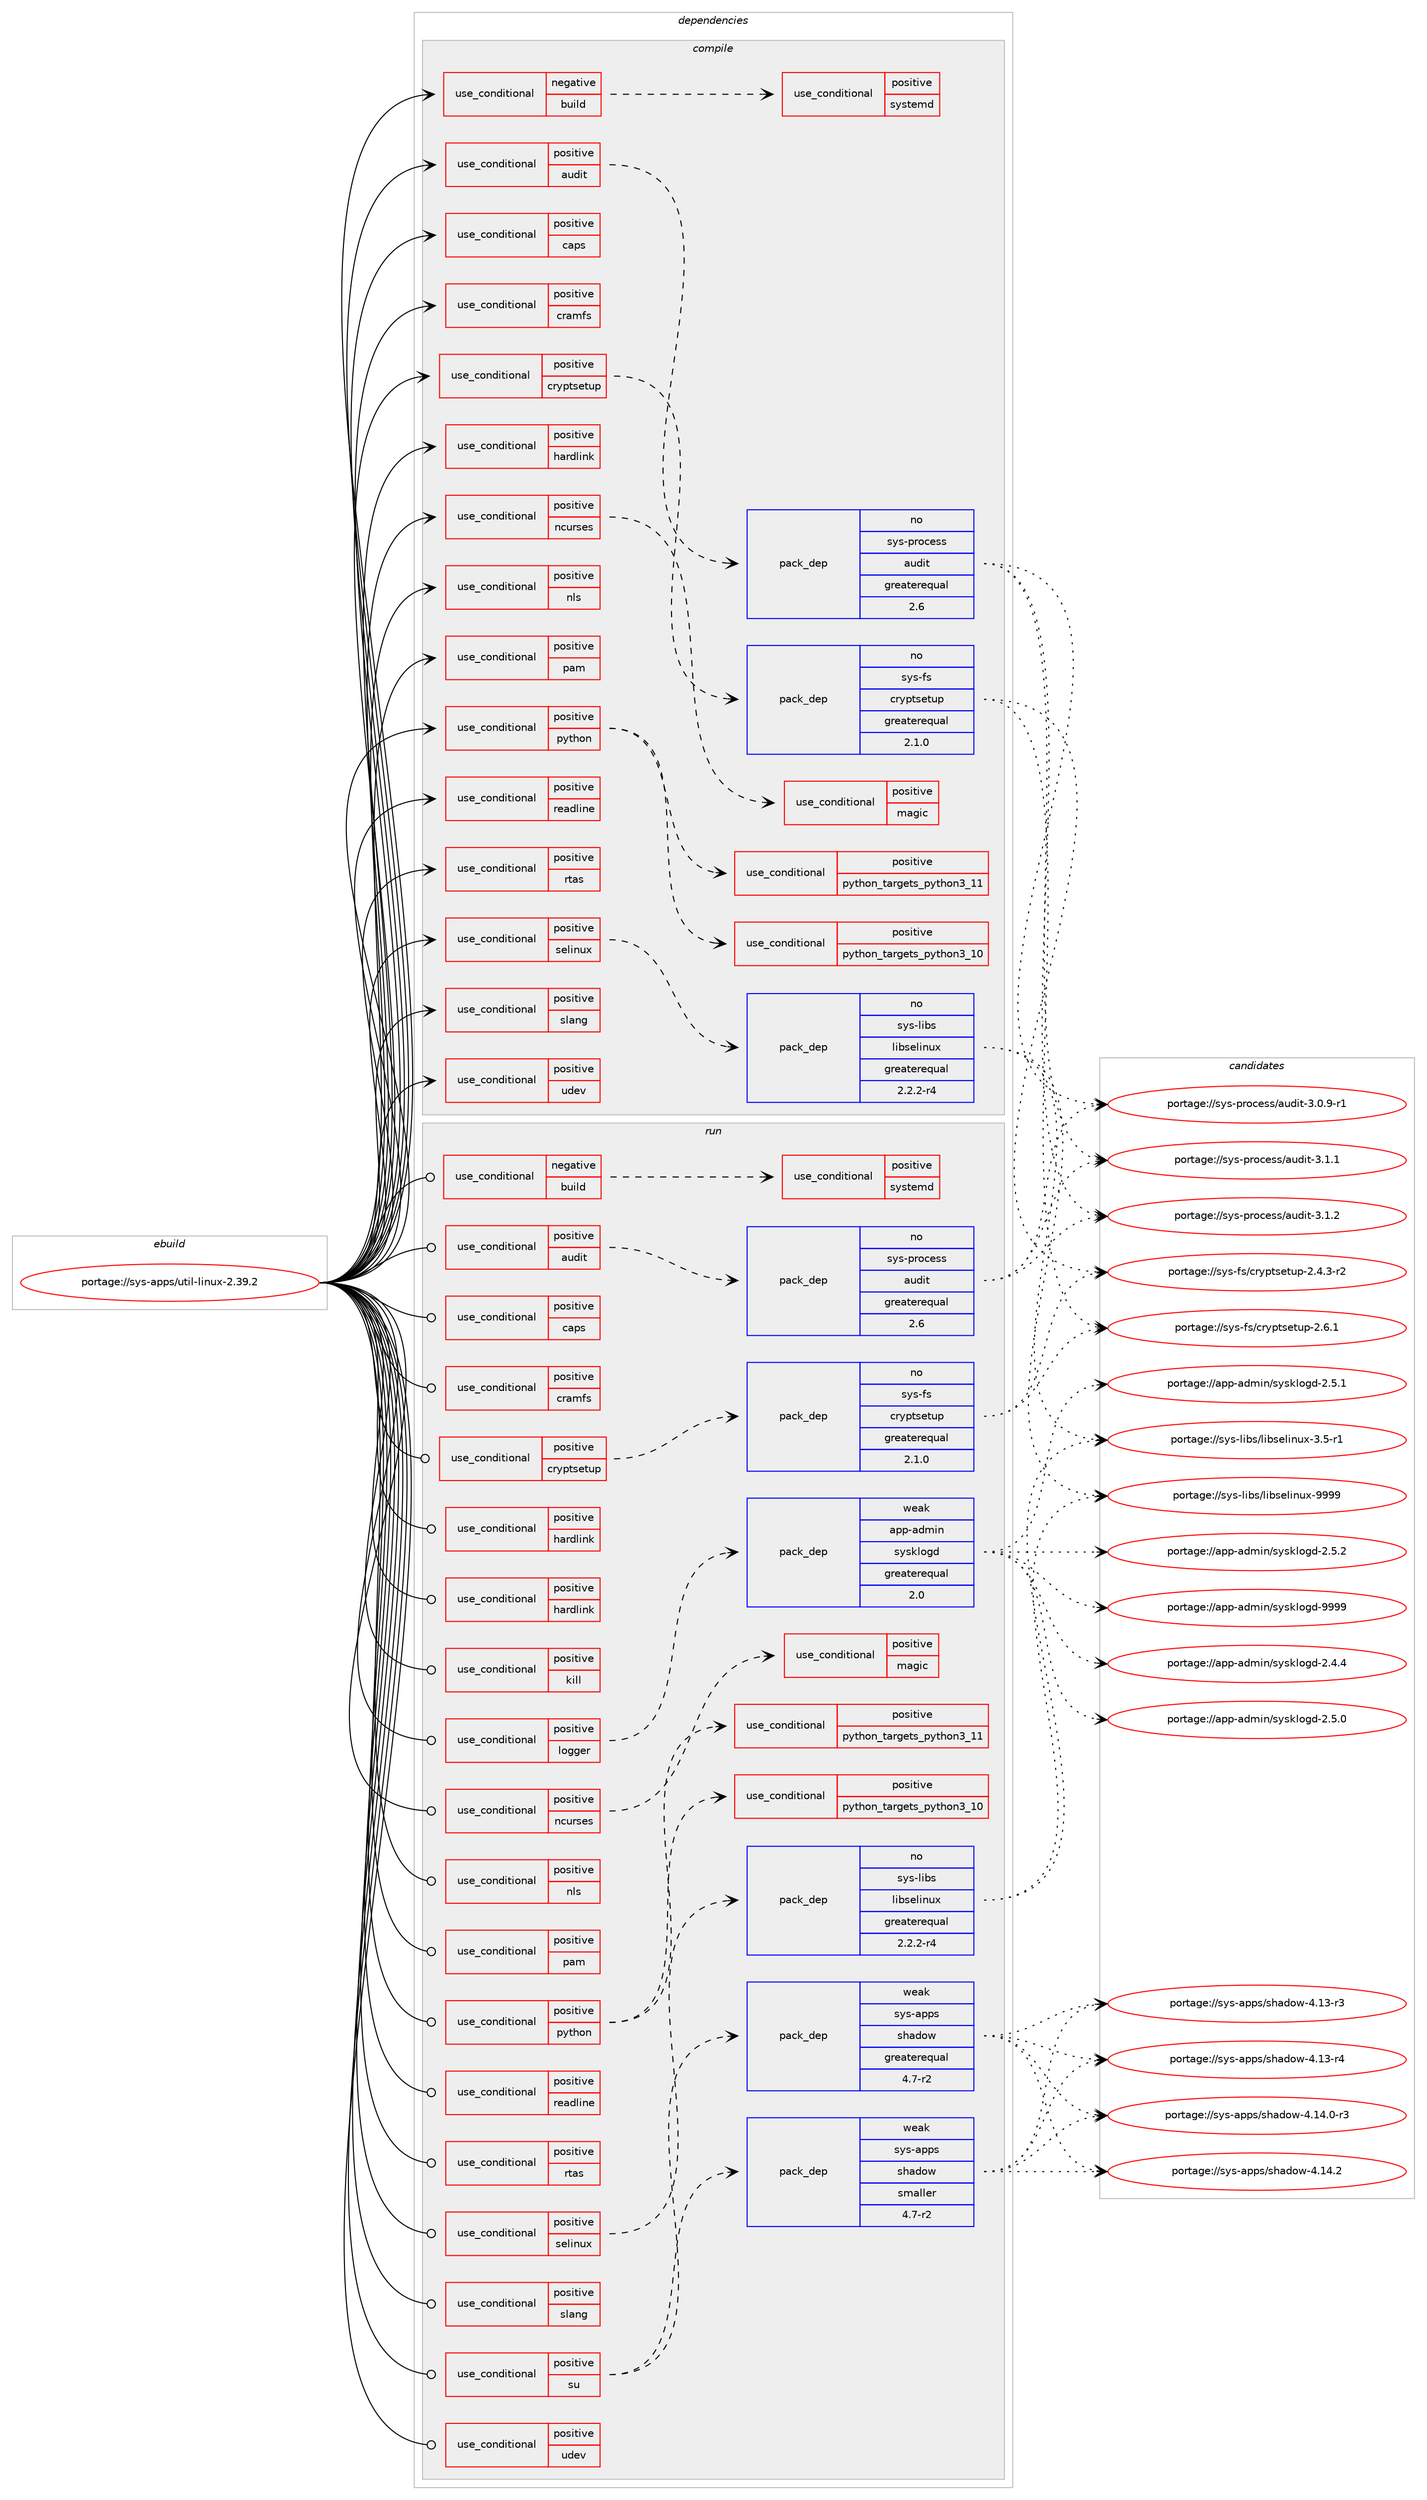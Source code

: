 digraph prolog {

# *************
# Graph options
# *************

newrank=true;
concentrate=true;
compound=true;
graph [rankdir=LR,fontname=Helvetica,fontsize=10,ranksep=1.5];#, ranksep=2.5, nodesep=0.2];
edge  [arrowhead=vee];
node  [fontname=Helvetica,fontsize=10];

# **********
# The ebuild
# **********

subgraph cluster_leftcol {
color=gray;
rank=same;
label=<<i>ebuild</i>>;
id [label="portage://sys-apps/util-linux-2.39.2", color=red, width=4, href="../sys-apps/util-linux-2.39.2.svg"];
}

# ****************
# The dependencies
# ****************

subgraph cluster_midcol {
color=gray;
label=<<i>dependencies</i>>;
subgraph cluster_compile {
fillcolor="#eeeeee";
style=filled;
label=<<i>compile</i>>;
subgraph cond80 {
dependency201 [label=<<TABLE BORDER="0" CELLBORDER="1" CELLSPACING="0" CELLPADDING="4"><TR><TD ROWSPAN="3" CELLPADDING="10">use_conditional</TD></TR><TR><TD>negative</TD></TR><TR><TD>build</TD></TR></TABLE>>, shape=none, color=red];
subgraph cond81 {
dependency202 [label=<<TABLE BORDER="0" CELLBORDER="1" CELLSPACING="0" CELLPADDING="4"><TR><TD ROWSPAN="3" CELLPADDING="10">use_conditional</TD></TR><TR><TD>positive</TD></TR><TR><TD>systemd</TD></TR></TABLE>>, shape=none, color=red];
# *** BEGIN UNKNOWN DEPENDENCY TYPE (TODO) ***
# dependency202 -> package_dependency(portage://sys-apps/util-linux-2.39.2,install,no,sys-apps,systemd,none,[,,],[],[])
# *** END UNKNOWN DEPENDENCY TYPE (TODO) ***

}
dependency201:e -> dependency202:w [weight=20,style="dashed",arrowhead="vee"];
}
id:e -> dependency201:w [weight=20,style="solid",arrowhead="vee"];
subgraph cond82 {
dependency203 [label=<<TABLE BORDER="0" CELLBORDER="1" CELLSPACING="0" CELLPADDING="4"><TR><TD ROWSPAN="3" CELLPADDING="10">use_conditional</TD></TR><TR><TD>positive</TD></TR><TR><TD>audit</TD></TR></TABLE>>, shape=none, color=red];
subgraph pack119 {
dependency204 [label=<<TABLE BORDER="0" CELLBORDER="1" CELLSPACING="0" CELLPADDING="4" WIDTH="220"><TR><TD ROWSPAN="6" CELLPADDING="30">pack_dep</TD></TR><TR><TD WIDTH="110">no</TD></TR><TR><TD>sys-process</TD></TR><TR><TD>audit</TD></TR><TR><TD>greaterequal</TD></TR><TR><TD>2.6</TD></TR></TABLE>>, shape=none, color=blue];
}
dependency203:e -> dependency204:w [weight=20,style="dashed",arrowhead="vee"];
}
id:e -> dependency203:w [weight=20,style="solid",arrowhead="vee"];
subgraph cond83 {
dependency205 [label=<<TABLE BORDER="0" CELLBORDER="1" CELLSPACING="0" CELLPADDING="4"><TR><TD ROWSPAN="3" CELLPADDING="10">use_conditional</TD></TR><TR><TD>positive</TD></TR><TR><TD>caps</TD></TR></TABLE>>, shape=none, color=red];
# *** BEGIN UNKNOWN DEPENDENCY TYPE (TODO) ***
# dependency205 -> package_dependency(portage://sys-apps/util-linux-2.39.2,install,no,sys-libs,libcap-ng,none,[,,],[],[])
# *** END UNKNOWN DEPENDENCY TYPE (TODO) ***

}
id:e -> dependency205:w [weight=20,style="solid",arrowhead="vee"];
subgraph cond84 {
dependency206 [label=<<TABLE BORDER="0" CELLBORDER="1" CELLSPACING="0" CELLPADDING="4"><TR><TD ROWSPAN="3" CELLPADDING="10">use_conditional</TD></TR><TR><TD>positive</TD></TR><TR><TD>cramfs</TD></TR></TABLE>>, shape=none, color=red];
# *** BEGIN UNKNOWN DEPENDENCY TYPE (TODO) ***
# dependency206 -> package_dependency(portage://sys-apps/util-linux-2.39.2,install,no,sys-libs,zlib,none,[,,],any_same_slot,[])
# *** END UNKNOWN DEPENDENCY TYPE (TODO) ***

}
id:e -> dependency206:w [weight=20,style="solid",arrowhead="vee"];
subgraph cond85 {
dependency207 [label=<<TABLE BORDER="0" CELLBORDER="1" CELLSPACING="0" CELLPADDING="4"><TR><TD ROWSPAN="3" CELLPADDING="10">use_conditional</TD></TR><TR><TD>positive</TD></TR><TR><TD>cryptsetup</TD></TR></TABLE>>, shape=none, color=red];
subgraph pack120 {
dependency208 [label=<<TABLE BORDER="0" CELLBORDER="1" CELLSPACING="0" CELLPADDING="4" WIDTH="220"><TR><TD ROWSPAN="6" CELLPADDING="30">pack_dep</TD></TR><TR><TD WIDTH="110">no</TD></TR><TR><TD>sys-fs</TD></TR><TR><TD>cryptsetup</TD></TR><TR><TD>greaterequal</TD></TR><TR><TD>2.1.0</TD></TR></TABLE>>, shape=none, color=blue];
}
dependency207:e -> dependency208:w [weight=20,style="dashed",arrowhead="vee"];
}
id:e -> dependency207:w [weight=20,style="solid",arrowhead="vee"];
subgraph cond86 {
dependency209 [label=<<TABLE BORDER="0" CELLBORDER="1" CELLSPACING="0" CELLPADDING="4"><TR><TD ROWSPAN="3" CELLPADDING="10">use_conditional</TD></TR><TR><TD>positive</TD></TR><TR><TD>hardlink</TD></TR></TABLE>>, shape=none, color=red];
# *** BEGIN UNKNOWN DEPENDENCY TYPE (TODO) ***
# dependency209 -> package_dependency(portage://sys-apps/util-linux-2.39.2,install,no,dev-libs,libpcre2,none,[,,],any_same_slot,[])
# *** END UNKNOWN DEPENDENCY TYPE (TODO) ***

}
id:e -> dependency209:w [weight=20,style="solid",arrowhead="vee"];
subgraph cond87 {
dependency210 [label=<<TABLE BORDER="0" CELLBORDER="1" CELLSPACING="0" CELLPADDING="4"><TR><TD ROWSPAN="3" CELLPADDING="10">use_conditional</TD></TR><TR><TD>positive</TD></TR><TR><TD>ncurses</TD></TR></TABLE>>, shape=none, color=red];
# *** BEGIN UNKNOWN DEPENDENCY TYPE (TODO) ***
# dependency210 -> package_dependency(portage://sys-apps/util-linux-2.39.2,install,no,sys-libs,ncurses,none,[,,],any_same_slot,[use(optenable(unicode),positive)])
# *** END UNKNOWN DEPENDENCY TYPE (TODO) ***

subgraph cond88 {
dependency211 [label=<<TABLE BORDER="0" CELLBORDER="1" CELLSPACING="0" CELLPADDING="4"><TR><TD ROWSPAN="3" CELLPADDING="10">use_conditional</TD></TR><TR><TD>positive</TD></TR><TR><TD>magic</TD></TR></TABLE>>, shape=none, color=red];
# *** BEGIN UNKNOWN DEPENDENCY TYPE (TODO) ***
# dependency211 -> package_dependency(portage://sys-apps/util-linux-2.39.2,install,no,sys-apps,file,none,[,,],[slot(0),equal],[])
# *** END UNKNOWN DEPENDENCY TYPE (TODO) ***

}
dependency210:e -> dependency211:w [weight=20,style="dashed",arrowhead="vee"];
}
id:e -> dependency210:w [weight=20,style="solid",arrowhead="vee"];
subgraph cond89 {
dependency212 [label=<<TABLE BORDER="0" CELLBORDER="1" CELLSPACING="0" CELLPADDING="4"><TR><TD ROWSPAN="3" CELLPADDING="10">use_conditional</TD></TR><TR><TD>positive</TD></TR><TR><TD>nls</TD></TR></TABLE>>, shape=none, color=red];
# *** BEGIN UNKNOWN DEPENDENCY TYPE (TODO) ***
# dependency212 -> package_dependency(portage://sys-apps/util-linux-2.39.2,install,no,virtual,libintl,none,[,,],[],[use(optenable(abi_x86_32),negative),use(optenable(abi_x86_64),negative),use(optenable(abi_x86_x32),negative),use(optenable(abi_mips_n32),negative),use(optenable(abi_mips_n64),negative),use(optenable(abi_mips_o32),negative),use(optenable(abi_s390_32),negative),use(optenable(abi_s390_64),negative)])
# *** END UNKNOWN DEPENDENCY TYPE (TODO) ***

}
id:e -> dependency212:w [weight=20,style="solid",arrowhead="vee"];
subgraph cond90 {
dependency213 [label=<<TABLE BORDER="0" CELLBORDER="1" CELLSPACING="0" CELLPADDING="4"><TR><TD ROWSPAN="3" CELLPADDING="10">use_conditional</TD></TR><TR><TD>positive</TD></TR><TR><TD>pam</TD></TR></TABLE>>, shape=none, color=red];
# *** BEGIN UNKNOWN DEPENDENCY TYPE (TODO) ***
# dependency213 -> package_dependency(portage://sys-apps/util-linux-2.39.2,install,no,sys-libs,pam,none,[,,],[],[])
# *** END UNKNOWN DEPENDENCY TYPE (TODO) ***

}
id:e -> dependency213:w [weight=20,style="solid",arrowhead="vee"];
subgraph cond91 {
dependency214 [label=<<TABLE BORDER="0" CELLBORDER="1" CELLSPACING="0" CELLPADDING="4"><TR><TD ROWSPAN="3" CELLPADDING="10">use_conditional</TD></TR><TR><TD>positive</TD></TR><TR><TD>python</TD></TR></TABLE>>, shape=none, color=red];
subgraph cond92 {
dependency215 [label=<<TABLE BORDER="0" CELLBORDER="1" CELLSPACING="0" CELLPADDING="4"><TR><TD ROWSPAN="3" CELLPADDING="10">use_conditional</TD></TR><TR><TD>positive</TD></TR><TR><TD>python_targets_python3_10</TD></TR></TABLE>>, shape=none, color=red];
# *** BEGIN UNKNOWN DEPENDENCY TYPE (TODO) ***
# dependency215 -> package_dependency(portage://sys-apps/util-linux-2.39.2,install,no,dev-lang,python,none,[,,],[slot(3.10)],[])
# *** END UNKNOWN DEPENDENCY TYPE (TODO) ***

}
dependency214:e -> dependency215:w [weight=20,style="dashed",arrowhead="vee"];
subgraph cond93 {
dependency216 [label=<<TABLE BORDER="0" CELLBORDER="1" CELLSPACING="0" CELLPADDING="4"><TR><TD ROWSPAN="3" CELLPADDING="10">use_conditional</TD></TR><TR><TD>positive</TD></TR><TR><TD>python_targets_python3_11</TD></TR></TABLE>>, shape=none, color=red];
# *** BEGIN UNKNOWN DEPENDENCY TYPE (TODO) ***
# dependency216 -> package_dependency(portage://sys-apps/util-linux-2.39.2,install,no,dev-lang,python,none,[,,],[slot(3.11)],[])
# *** END UNKNOWN DEPENDENCY TYPE (TODO) ***

}
dependency214:e -> dependency216:w [weight=20,style="dashed",arrowhead="vee"];
}
id:e -> dependency214:w [weight=20,style="solid",arrowhead="vee"];
subgraph cond94 {
dependency217 [label=<<TABLE BORDER="0" CELLBORDER="1" CELLSPACING="0" CELLPADDING="4"><TR><TD ROWSPAN="3" CELLPADDING="10">use_conditional</TD></TR><TR><TD>positive</TD></TR><TR><TD>readline</TD></TR></TABLE>>, shape=none, color=red];
# *** BEGIN UNKNOWN DEPENDENCY TYPE (TODO) ***
# dependency217 -> package_dependency(portage://sys-apps/util-linux-2.39.2,install,no,sys-libs,readline,none,[,,],[slot(0),equal],[])
# *** END UNKNOWN DEPENDENCY TYPE (TODO) ***

}
id:e -> dependency217:w [weight=20,style="solid",arrowhead="vee"];
subgraph cond95 {
dependency218 [label=<<TABLE BORDER="0" CELLBORDER="1" CELLSPACING="0" CELLPADDING="4"><TR><TD ROWSPAN="3" CELLPADDING="10">use_conditional</TD></TR><TR><TD>positive</TD></TR><TR><TD>rtas</TD></TR></TABLE>>, shape=none, color=red];
# *** BEGIN UNKNOWN DEPENDENCY TYPE (TODO) ***
# dependency218 -> package_dependency(portage://sys-apps/util-linux-2.39.2,install,no,sys-libs,librtas,none,[,,],[],[])
# *** END UNKNOWN DEPENDENCY TYPE (TODO) ***

}
id:e -> dependency218:w [weight=20,style="solid",arrowhead="vee"];
subgraph cond96 {
dependency219 [label=<<TABLE BORDER="0" CELLBORDER="1" CELLSPACING="0" CELLPADDING="4"><TR><TD ROWSPAN="3" CELLPADDING="10">use_conditional</TD></TR><TR><TD>positive</TD></TR><TR><TD>selinux</TD></TR></TABLE>>, shape=none, color=red];
subgraph pack121 {
dependency220 [label=<<TABLE BORDER="0" CELLBORDER="1" CELLSPACING="0" CELLPADDING="4" WIDTH="220"><TR><TD ROWSPAN="6" CELLPADDING="30">pack_dep</TD></TR><TR><TD WIDTH="110">no</TD></TR><TR><TD>sys-libs</TD></TR><TR><TD>libselinux</TD></TR><TR><TD>greaterequal</TD></TR><TR><TD>2.2.2-r4</TD></TR></TABLE>>, shape=none, color=blue];
}
dependency219:e -> dependency220:w [weight=20,style="dashed",arrowhead="vee"];
}
id:e -> dependency219:w [weight=20,style="solid",arrowhead="vee"];
subgraph cond97 {
dependency221 [label=<<TABLE BORDER="0" CELLBORDER="1" CELLSPACING="0" CELLPADDING="4"><TR><TD ROWSPAN="3" CELLPADDING="10">use_conditional</TD></TR><TR><TD>positive</TD></TR><TR><TD>slang</TD></TR></TABLE>>, shape=none, color=red];
# *** BEGIN UNKNOWN DEPENDENCY TYPE (TODO) ***
# dependency221 -> package_dependency(portage://sys-apps/util-linux-2.39.2,install,no,sys-libs,slang,none,[,,],[],[])
# *** END UNKNOWN DEPENDENCY TYPE (TODO) ***

}
id:e -> dependency221:w [weight=20,style="solid",arrowhead="vee"];
subgraph cond98 {
dependency222 [label=<<TABLE BORDER="0" CELLBORDER="1" CELLSPACING="0" CELLPADDING="4"><TR><TD ROWSPAN="3" CELLPADDING="10">use_conditional</TD></TR><TR><TD>positive</TD></TR><TR><TD>udev</TD></TR></TABLE>>, shape=none, color=red];
# *** BEGIN UNKNOWN DEPENDENCY TYPE (TODO) ***
# dependency222 -> package_dependency(portage://sys-apps/util-linux-2.39.2,install,no,virtual,libudev,none,[,,],any_same_slot,[])
# *** END UNKNOWN DEPENDENCY TYPE (TODO) ***

}
id:e -> dependency222:w [weight=20,style="solid",arrowhead="vee"];
# *** BEGIN UNKNOWN DEPENDENCY TYPE (TODO) ***
# id -> package_dependency(portage://sys-apps/util-linux-2.39.2,install,no,acct-group,root,none,[,,],[],[])
# *** END UNKNOWN DEPENDENCY TYPE (TODO) ***

# *** BEGIN UNKNOWN DEPENDENCY TYPE (TODO) ***
# id -> package_dependency(portage://sys-apps/util-linux-2.39.2,install,no,virtual,libcrypt,none,[,,],any_same_slot,[])
# *** END UNKNOWN DEPENDENCY TYPE (TODO) ***

# *** BEGIN UNKNOWN DEPENDENCY TYPE (TODO) ***
# id -> package_dependency(portage://sys-apps/util-linux-2.39.2,install,no,virtual,os-headers,none,[,,],[],[])
# *** END UNKNOWN DEPENDENCY TYPE (TODO) ***

}
subgraph cluster_compileandrun {
fillcolor="#eeeeee";
style=filled;
label=<<i>compile and run</i>>;
}
subgraph cluster_run {
fillcolor="#eeeeee";
style=filled;
label=<<i>run</i>>;
subgraph cond99 {
dependency223 [label=<<TABLE BORDER="0" CELLBORDER="1" CELLSPACING="0" CELLPADDING="4"><TR><TD ROWSPAN="3" CELLPADDING="10">use_conditional</TD></TR><TR><TD>negative</TD></TR><TR><TD>build</TD></TR></TABLE>>, shape=none, color=red];
subgraph cond100 {
dependency224 [label=<<TABLE BORDER="0" CELLBORDER="1" CELLSPACING="0" CELLPADDING="4"><TR><TD ROWSPAN="3" CELLPADDING="10">use_conditional</TD></TR><TR><TD>positive</TD></TR><TR><TD>systemd</TD></TR></TABLE>>, shape=none, color=red];
# *** BEGIN UNKNOWN DEPENDENCY TYPE (TODO) ***
# dependency224 -> package_dependency(portage://sys-apps/util-linux-2.39.2,run,no,sys-apps,systemd,none,[,,],[],[])
# *** END UNKNOWN DEPENDENCY TYPE (TODO) ***

}
dependency223:e -> dependency224:w [weight=20,style="dashed",arrowhead="vee"];
}
id:e -> dependency223:w [weight=20,style="solid",arrowhead="odot"];
subgraph cond101 {
dependency225 [label=<<TABLE BORDER="0" CELLBORDER="1" CELLSPACING="0" CELLPADDING="4"><TR><TD ROWSPAN="3" CELLPADDING="10">use_conditional</TD></TR><TR><TD>positive</TD></TR><TR><TD>audit</TD></TR></TABLE>>, shape=none, color=red];
subgraph pack122 {
dependency226 [label=<<TABLE BORDER="0" CELLBORDER="1" CELLSPACING="0" CELLPADDING="4" WIDTH="220"><TR><TD ROWSPAN="6" CELLPADDING="30">pack_dep</TD></TR><TR><TD WIDTH="110">no</TD></TR><TR><TD>sys-process</TD></TR><TR><TD>audit</TD></TR><TR><TD>greaterequal</TD></TR><TR><TD>2.6</TD></TR></TABLE>>, shape=none, color=blue];
}
dependency225:e -> dependency226:w [weight=20,style="dashed",arrowhead="vee"];
}
id:e -> dependency225:w [weight=20,style="solid",arrowhead="odot"];
subgraph cond102 {
dependency227 [label=<<TABLE BORDER="0" CELLBORDER="1" CELLSPACING="0" CELLPADDING="4"><TR><TD ROWSPAN="3" CELLPADDING="10">use_conditional</TD></TR><TR><TD>positive</TD></TR><TR><TD>caps</TD></TR></TABLE>>, shape=none, color=red];
# *** BEGIN UNKNOWN DEPENDENCY TYPE (TODO) ***
# dependency227 -> package_dependency(portage://sys-apps/util-linux-2.39.2,run,no,sys-libs,libcap-ng,none,[,,],[],[])
# *** END UNKNOWN DEPENDENCY TYPE (TODO) ***

}
id:e -> dependency227:w [weight=20,style="solid",arrowhead="odot"];
subgraph cond103 {
dependency228 [label=<<TABLE BORDER="0" CELLBORDER="1" CELLSPACING="0" CELLPADDING="4"><TR><TD ROWSPAN="3" CELLPADDING="10">use_conditional</TD></TR><TR><TD>positive</TD></TR><TR><TD>cramfs</TD></TR></TABLE>>, shape=none, color=red];
# *** BEGIN UNKNOWN DEPENDENCY TYPE (TODO) ***
# dependency228 -> package_dependency(portage://sys-apps/util-linux-2.39.2,run,no,sys-libs,zlib,none,[,,],any_same_slot,[])
# *** END UNKNOWN DEPENDENCY TYPE (TODO) ***

}
id:e -> dependency228:w [weight=20,style="solid",arrowhead="odot"];
subgraph cond104 {
dependency229 [label=<<TABLE BORDER="0" CELLBORDER="1" CELLSPACING="0" CELLPADDING="4"><TR><TD ROWSPAN="3" CELLPADDING="10">use_conditional</TD></TR><TR><TD>positive</TD></TR><TR><TD>cryptsetup</TD></TR></TABLE>>, shape=none, color=red];
subgraph pack123 {
dependency230 [label=<<TABLE BORDER="0" CELLBORDER="1" CELLSPACING="0" CELLPADDING="4" WIDTH="220"><TR><TD ROWSPAN="6" CELLPADDING="30">pack_dep</TD></TR><TR><TD WIDTH="110">no</TD></TR><TR><TD>sys-fs</TD></TR><TR><TD>cryptsetup</TD></TR><TR><TD>greaterequal</TD></TR><TR><TD>2.1.0</TD></TR></TABLE>>, shape=none, color=blue];
}
dependency229:e -> dependency230:w [weight=20,style="dashed",arrowhead="vee"];
}
id:e -> dependency229:w [weight=20,style="solid",arrowhead="odot"];
subgraph cond105 {
dependency231 [label=<<TABLE BORDER="0" CELLBORDER="1" CELLSPACING="0" CELLPADDING="4"><TR><TD ROWSPAN="3" CELLPADDING="10">use_conditional</TD></TR><TR><TD>positive</TD></TR><TR><TD>hardlink</TD></TR></TABLE>>, shape=none, color=red];
# *** BEGIN UNKNOWN DEPENDENCY TYPE (TODO) ***
# dependency231 -> package_dependency(portage://sys-apps/util-linux-2.39.2,run,no,dev-libs,libpcre2,none,[,,],any_same_slot,[])
# *** END UNKNOWN DEPENDENCY TYPE (TODO) ***

}
id:e -> dependency231:w [weight=20,style="solid",arrowhead="odot"];
subgraph cond106 {
dependency232 [label=<<TABLE BORDER="0" CELLBORDER="1" CELLSPACING="0" CELLPADDING="4"><TR><TD ROWSPAN="3" CELLPADDING="10">use_conditional</TD></TR><TR><TD>positive</TD></TR><TR><TD>hardlink</TD></TR></TABLE>>, shape=none, color=red];
# *** BEGIN UNKNOWN DEPENDENCY TYPE (TODO) ***
# dependency232 -> package_dependency(portage://sys-apps/util-linux-2.39.2,run,weak,app-arch,hardlink,none,[,,],[],[])
# *** END UNKNOWN DEPENDENCY TYPE (TODO) ***

}
id:e -> dependency232:w [weight=20,style="solid",arrowhead="odot"];
subgraph cond107 {
dependency233 [label=<<TABLE BORDER="0" CELLBORDER="1" CELLSPACING="0" CELLPADDING="4"><TR><TD ROWSPAN="3" CELLPADDING="10">use_conditional</TD></TR><TR><TD>positive</TD></TR><TR><TD>kill</TD></TR></TABLE>>, shape=none, color=red];
# *** BEGIN UNKNOWN DEPENDENCY TYPE (TODO) ***
# dependency233 -> package_dependency(portage://sys-apps/util-linux-2.39.2,run,weak,sys-apps,coreutils,none,[,,],[],[use(enable(kill),none)])
# *** END UNKNOWN DEPENDENCY TYPE (TODO) ***

# *** BEGIN UNKNOWN DEPENDENCY TYPE (TODO) ***
# dependency233 -> package_dependency(portage://sys-apps/util-linux-2.39.2,run,weak,sys-process,procps,none,[,,],[],[use(enable(kill),none)])
# *** END UNKNOWN DEPENDENCY TYPE (TODO) ***

}
id:e -> dependency233:w [weight=20,style="solid",arrowhead="odot"];
subgraph cond108 {
dependency234 [label=<<TABLE BORDER="0" CELLBORDER="1" CELLSPACING="0" CELLPADDING="4"><TR><TD ROWSPAN="3" CELLPADDING="10">use_conditional</TD></TR><TR><TD>positive</TD></TR><TR><TD>logger</TD></TR></TABLE>>, shape=none, color=red];
subgraph pack124 {
dependency235 [label=<<TABLE BORDER="0" CELLBORDER="1" CELLSPACING="0" CELLPADDING="4" WIDTH="220"><TR><TD ROWSPAN="6" CELLPADDING="30">pack_dep</TD></TR><TR><TD WIDTH="110">weak</TD></TR><TR><TD>app-admin</TD></TR><TR><TD>sysklogd</TD></TR><TR><TD>greaterequal</TD></TR><TR><TD>2.0</TD></TR></TABLE>>, shape=none, color=blue];
}
dependency234:e -> dependency235:w [weight=20,style="dashed",arrowhead="vee"];
}
id:e -> dependency234:w [weight=20,style="solid",arrowhead="odot"];
subgraph cond109 {
dependency236 [label=<<TABLE BORDER="0" CELLBORDER="1" CELLSPACING="0" CELLPADDING="4"><TR><TD ROWSPAN="3" CELLPADDING="10">use_conditional</TD></TR><TR><TD>positive</TD></TR><TR><TD>ncurses</TD></TR></TABLE>>, shape=none, color=red];
# *** BEGIN UNKNOWN DEPENDENCY TYPE (TODO) ***
# dependency236 -> package_dependency(portage://sys-apps/util-linux-2.39.2,run,no,sys-libs,ncurses,none,[,,],any_same_slot,[use(optenable(unicode),positive)])
# *** END UNKNOWN DEPENDENCY TYPE (TODO) ***

subgraph cond110 {
dependency237 [label=<<TABLE BORDER="0" CELLBORDER="1" CELLSPACING="0" CELLPADDING="4"><TR><TD ROWSPAN="3" CELLPADDING="10">use_conditional</TD></TR><TR><TD>positive</TD></TR><TR><TD>magic</TD></TR></TABLE>>, shape=none, color=red];
# *** BEGIN UNKNOWN DEPENDENCY TYPE (TODO) ***
# dependency237 -> package_dependency(portage://sys-apps/util-linux-2.39.2,run,no,sys-apps,file,none,[,,],[slot(0),equal],[])
# *** END UNKNOWN DEPENDENCY TYPE (TODO) ***

}
dependency236:e -> dependency237:w [weight=20,style="dashed",arrowhead="vee"];
}
id:e -> dependency236:w [weight=20,style="solid",arrowhead="odot"];
subgraph cond111 {
dependency238 [label=<<TABLE BORDER="0" CELLBORDER="1" CELLSPACING="0" CELLPADDING="4"><TR><TD ROWSPAN="3" CELLPADDING="10">use_conditional</TD></TR><TR><TD>positive</TD></TR><TR><TD>nls</TD></TR></TABLE>>, shape=none, color=red];
# *** BEGIN UNKNOWN DEPENDENCY TYPE (TODO) ***
# dependency238 -> package_dependency(portage://sys-apps/util-linux-2.39.2,run,no,virtual,libintl,none,[,,],[],[use(optenable(abi_x86_32),negative),use(optenable(abi_x86_64),negative),use(optenable(abi_x86_x32),negative),use(optenable(abi_mips_n32),negative),use(optenable(abi_mips_n64),negative),use(optenable(abi_mips_o32),negative),use(optenable(abi_s390_32),negative),use(optenable(abi_s390_64),negative)])
# *** END UNKNOWN DEPENDENCY TYPE (TODO) ***

}
id:e -> dependency238:w [weight=20,style="solid",arrowhead="odot"];
subgraph cond112 {
dependency239 [label=<<TABLE BORDER="0" CELLBORDER="1" CELLSPACING="0" CELLPADDING="4"><TR><TD ROWSPAN="3" CELLPADDING="10">use_conditional</TD></TR><TR><TD>positive</TD></TR><TR><TD>pam</TD></TR></TABLE>>, shape=none, color=red];
# *** BEGIN UNKNOWN DEPENDENCY TYPE (TODO) ***
# dependency239 -> package_dependency(portage://sys-apps/util-linux-2.39.2,run,no,sys-libs,pam,none,[,,],[],[])
# *** END UNKNOWN DEPENDENCY TYPE (TODO) ***

}
id:e -> dependency239:w [weight=20,style="solid",arrowhead="odot"];
subgraph cond113 {
dependency240 [label=<<TABLE BORDER="0" CELLBORDER="1" CELLSPACING="0" CELLPADDING="4"><TR><TD ROWSPAN="3" CELLPADDING="10">use_conditional</TD></TR><TR><TD>positive</TD></TR><TR><TD>python</TD></TR></TABLE>>, shape=none, color=red];
subgraph cond114 {
dependency241 [label=<<TABLE BORDER="0" CELLBORDER="1" CELLSPACING="0" CELLPADDING="4"><TR><TD ROWSPAN="3" CELLPADDING="10">use_conditional</TD></TR><TR><TD>positive</TD></TR><TR><TD>python_targets_python3_10</TD></TR></TABLE>>, shape=none, color=red];
# *** BEGIN UNKNOWN DEPENDENCY TYPE (TODO) ***
# dependency241 -> package_dependency(portage://sys-apps/util-linux-2.39.2,run,no,dev-lang,python,none,[,,],[slot(3.10)],[])
# *** END UNKNOWN DEPENDENCY TYPE (TODO) ***

}
dependency240:e -> dependency241:w [weight=20,style="dashed",arrowhead="vee"];
subgraph cond115 {
dependency242 [label=<<TABLE BORDER="0" CELLBORDER="1" CELLSPACING="0" CELLPADDING="4"><TR><TD ROWSPAN="3" CELLPADDING="10">use_conditional</TD></TR><TR><TD>positive</TD></TR><TR><TD>python_targets_python3_11</TD></TR></TABLE>>, shape=none, color=red];
# *** BEGIN UNKNOWN DEPENDENCY TYPE (TODO) ***
# dependency242 -> package_dependency(portage://sys-apps/util-linux-2.39.2,run,no,dev-lang,python,none,[,,],[slot(3.11)],[])
# *** END UNKNOWN DEPENDENCY TYPE (TODO) ***

}
dependency240:e -> dependency242:w [weight=20,style="dashed",arrowhead="vee"];
}
id:e -> dependency240:w [weight=20,style="solid",arrowhead="odot"];
subgraph cond116 {
dependency243 [label=<<TABLE BORDER="0" CELLBORDER="1" CELLSPACING="0" CELLPADDING="4"><TR><TD ROWSPAN="3" CELLPADDING="10">use_conditional</TD></TR><TR><TD>positive</TD></TR><TR><TD>readline</TD></TR></TABLE>>, shape=none, color=red];
# *** BEGIN UNKNOWN DEPENDENCY TYPE (TODO) ***
# dependency243 -> package_dependency(portage://sys-apps/util-linux-2.39.2,run,no,sys-libs,readline,none,[,,],[slot(0),equal],[])
# *** END UNKNOWN DEPENDENCY TYPE (TODO) ***

}
id:e -> dependency243:w [weight=20,style="solid",arrowhead="odot"];
subgraph cond117 {
dependency244 [label=<<TABLE BORDER="0" CELLBORDER="1" CELLSPACING="0" CELLPADDING="4"><TR><TD ROWSPAN="3" CELLPADDING="10">use_conditional</TD></TR><TR><TD>positive</TD></TR><TR><TD>rtas</TD></TR></TABLE>>, shape=none, color=red];
# *** BEGIN UNKNOWN DEPENDENCY TYPE (TODO) ***
# dependency244 -> package_dependency(portage://sys-apps/util-linux-2.39.2,run,no,sys-libs,librtas,none,[,,],[],[])
# *** END UNKNOWN DEPENDENCY TYPE (TODO) ***

}
id:e -> dependency244:w [weight=20,style="solid",arrowhead="odot"];
subgraph cond118 {
dependency245 [label=<<TABLE BORDER="0" CELLBORDER="1" CELLSPACING="0" CELLPADDING="4"><TR><TD ROWSPAN="3" CELLPADDING="10">use_conditional</TD></TR><TR><TD>positive</TD></TR><TR><TD>selinux</TD></TR></TABLE>>, shape=none, color=red];
subgraph pack125 {
dependency246 [label=<<TABLE BORDER="0" CELLBORDER="1" CELLSPACING="0" CELLPADDING="4" WIDTH="220"><TR><TD ROWSPAN="6" CELLPADDING="30">pack_dep</TD></TR><TR><TD WIDTH="110">no</TD></TR><TR><TD>sys-libs</TD></TR><TR><TD>libselinux</TD></TR><TR><TD>greaterequal</TD></TR><TR><TD>2.2.2-r4</TD></TR></TABLE>>, shape=none, color=blue];
}
dependency245:e -> dependency246:w [weight=20,style="dashed",arrowhead="vee"];
}
id:e -> dependency245:w [weight=20,style="solid",arrowhead="odot"];
subgraph cond119 {
dependency247 [label=<<TABLE BORDER="0" CELLBORDER="1" CELLSPACING="0" CELLPADDING="4"><TR><TD ROWSPAN="3" CELLPADDING="10">use_conditional</TD></TR><TR><TD>positive</TD></TR><TR><TD>slang</TD></TR></TABLE>>, shape=none, color=red];
# *** BEGIN UNKNOWN DEPENDENCY TYPE (TODO) ***
# dependency247 -> package_dependency(portage://sys-apps/util-linux-2.39.2,run,no,sys-libs,slang,none,[,,],[],[])
# *** END UNKNOWN DEPENDENCY TYPE (TODO) ***

}
id:e -> dependency247:w [weight=20,style="solid",arrowhead="odot"];
subgraph cond120 {
dependency248 [label=<<TABLE BORDER="0" CELLBORDER="1" CELLSPACING="0" CELLPADDING="4"><TR><TD ROWSPAN="3" CELLPADDING="10">use_conditional</TD></TR><TR><TD>positive</TD></TR><TR><TD>su</TD></TR></TABLE>>, shape=none, color=red];
subgraph pack126 {
dependency249 [label=<<TABLE BORDER="0" CELLBORDER="1" CELLSPACING="0" CELLPADDING="4" WIDTH="220"><TR><TD ROWSPAN="6" CELLPADDING="30">pack_dep</TD></TR><TR><TD WIDTH="110">weak</TD></TR><TR><TD>sys-apps</TD></TR><TR><TD>shadow</TD></TR><TR><TD>smaller</TD></TR><TR><TD>4.7-r2</TD></TR></TABLE>>, shape=none, color=blue];
}
dependency248:e -> dependency249:w [weight=20,style="dashed",arrowhead="vee"];
subgraph pack127 {
dependency250 [label=<<TABLE BORDER="0" CELLBORDER="1" CELLSPACING="0" CELLPADDING="4" WIDTH="220"><TR><TD ROWSPAN="6" CELLPADDING="30">pack_dep</TD></TR><TR><TD WIDTH="110">weak</TD></TR><TR><TD>sys-apps</TD></TR><TR><TD>shadow</TD></TR><TR><TD>greaterequal</TD></TR><TR><TD>4.7-r2</TD></TR></TABLE>>, shape=none, color=blue];
}
dependency248:e -> dependency250:w [weight=20,style="dashed",arrowhead="vee"];
}
id:e -> dependency248:w [weight=20,style="solid",arrowhead="odot"];
subgraph cond121 {
dependency251 [label=<<TABLE BORDER="0" CELLBORDER="1" CELLSPACING="0" CELLPADDING="4"><TR><TD ROWSPAN="3" CELLPADDING="10">use_conditional</TD></TR><TR><TD>positive</TD></TR><TR><TD>udev</TD></TR></TABLE>>, shape=none, color=red];
# *** BEGIN UNKNOWN DEPENDENCY TYPE (TODO) ***
# dependency251 -> package_dependency(portage://sys-apps/util-linux-2.39.2,run,no,virtual,libudev,none,[,,],any_same_slot,[])
# *** END UNKNOWN DEPENDENCY TYPE (TODO) ***

}
id:e -> dependency251:w [weight=20,style="solid",arrowhead="odot"];
# *** BEGIN UNKNOWN DEPENDENCY TYPE (TODO) ***
# id -> package_dependency(portage://sys-apps/util-linux-2.39.2,run,no,virtual,libcrypt,none,[,,],any_same_slot,[])
# *** END UNKNOWN DEPENDENCY TYPE (TODO) ***

# *** BEGIN UNKNOWN DEPENDENCY TYPE (TODO) ***
# id -> package_dependency(portage://sys-apps/util-linux-2.39.2,run,weak,net-wireless,rfkill,none,[,,],[],[])
# *** END UNKNOWN DEPENDENCY TYPE (TODO) ***

}
}

# **************
# The candidates
# **************

subgraph cluster_choices {
rank=same;
color=gray;
label=<<i>candidates</i>>;

subgraph choice119 {
color=black;
nodesep=1;
choice115121115451121141119910111511547971171001051164551464846574511449 [label="portage://sys-process/audit-3.0.9-r1", color=red, width=4,href="../sys-process/audit-3.0.9-r1.svg"];
choice11512111545112114111991011151154797117100105116455146494649 [label="portage://sys-process/audit-3.1.1", color=red, width=4,href="../sys-process/audit-3.1.1.svg"];
choice11512111545112114111991011151154797117100105116455146494650 [label="portage://sys-process/audit-3.1.2", color=red, width=4,href="../sys-process/audit-3.1.2.svg"];
dependency204:e -> choice115121115451121141119910111511547971171001051164551464846574511449:w [style=dotted,weight="100"];
dependency204:e -> choice11512111545112114111991011151154797117100105116455146494649:w [style=dotted,weight="100"];
dependency204:e -> choice11512111545112114111991011151154797117100105116455146494650:w [style=dotted,weight="100"];
}
subgraph choice120 {
color=black;
nodesep=1;
choice1151211154510211547991141211121161151011161171124550465246514511450 [label="portage://sys-fs/cryptsetup-2.4.3-r2", color=red, width=4,href="../sys-fs/cryptsetup-2.4.3-r2.svg"];
choice115121115451021154799114121112116115101116117112455046544649 [label="portage://sys-fs/cryptsetup-2.6.1", color=red, width=4,href="../sys-fs/cryptsetup-2.6.1.svg"];
dependency208:e -> choice1151211154510211547991141211121161151011161171124550465246514511450:w [style=dotted,weight="100"];
dependency208:e -> choice115121115451021154799114121112116115101116117112455046544649:w [style=dotted,weight="100"];
}
subgraph choice121 {
color=black;
nodesep=1;
choice11512111545108105981154710810598115101108105110117120455146534511449 [label="portage://sys-libs/libselinux-3.5-r1", color=red, width=4,href="../sys-libs/libselinux-3.5-r1.svg"];
choice115121115451081059811547108105981151011081051101171204557575757 [label="portage://sys-libs/libselinux-9999", color=red, width=4,href="../sys-libs/libselinux-9999.svg"];
dependency220:e -> choice11512111545108105981154710810598115101108105110117120455146534511449:w [style=dotted,weight="100"];
dependency220:e -> choice115121115451081059811547108105981151011081051101171204557575757:w [style=dotted,weight="100"];
}
subgraph choice122 {
color=black;
nodesep=1;
choice115121115451121141119910111511547971171001051164551464846574511449 [label="portage://sys-process/audit-3.0.9-r1", color=red, width=4,href="../sys-process/audit-3.0.9-r1.svg"];
choice11512111545112114111991011151154797117100105116455146494649 [label="portage://sys-process/audit-3.1.1", color=red, width=4,href="../sys-process/audit-3.1.1.svg"];
choice11512111545112114111991011151154797117100105116455146494650 [label="portage://sys-process/audit-3.1.2", color=red, width=4,href="../sys-process/audit-3.1.2.svg"];
dependency226:e -> choice115121115451121141119910111511547971171001051164551464846574511449:w [style=dotted,weight="100"];
dependency226:e -> choice11512111545112114111991011151154797117100105116455146494649:w [style=dotted,weight="100"];
dependency226:e -> choice11512111545112114111991011151154797117100105116455146494650:w [style=dotted,weight="100"];
}
subgraph choice123 {
color=black;
nodesep=1;
choice1151211154510211547991141211121161151011161171124550465246514511450 [label="portage://sys-fs/cryptsetup-2.4.3-r2", color=red, width=4,href="../sys-fs/cryptsetup-2.4.3-r2.svg"];
choice115121115451021154799114121112116115101116117112455046544649 [label="portage://sys-fs/cryptsetup-2.6.1", color=red, width=4,href="../sys-fs/cryptsetup-2.6.1.svg"];
dependency230:e -> choice1151211154510211547991141211121161151011161171124550465246514511450:w [style=dotted,weight="100"];
dependency230:e -> choice115121115451021154799114121112116115101116117112455046544649:w [style=dotted,weight="100"];
}
subgraph choice124 {
color=black;
nodesep=1;
choice97112112459710010910511047115121115107108111103100455046524652 [label="portage://app-admin/sysklogd-2.4.4", color=red, width=4,href="../app-admin/sysklogd-2.4.4.svg"];
choice97112112459710010910511047115121115107108111103100455046534648 [label="portage://app-admin/sysklogd-2.5.0", color=red, width=4,href="../app-admin/sysklogd-2.5.0.svg"];
choice97112112459710010910511047115121115107108111103100455046534649 [label="portage://app-admin/sysklogd-2.5.1", color=red, width=4,href="../app-admin/sysklogd-2.5.1.svg"];
choice97112112459710010910511047115121115107108111103100455046534650 [label="portage://app-admin/sysklogd-2.5.2", color=red, width=4,href="../app-admin/sysklogd-2.5.2.svg"];
choice971121124597100109105110471151211151071081111031004557575757 [label="portage://app-admin/sysklogd-9999", color=red, width=4,href="../app-admin/sysklogd-9999.svg"];
dependency235:e -> choice97112112459710010910511047115121115107108111103100455046524652:w [style=dotted,weight="100"];
dependency235:e -> choice97112112459710010910511047115121115107108111103100455046534648:w [style=dotted,weight="100"];
dependency235:e -> choice97112112459710010910511047115121115107108111103100455046534649:w [style=dotted,weight="100"];
dependency235:e -> choice97112112459710010910511047115121115107108111103100455046534650:w [style=dotted,weight="100"];
dependency235:e -> choice971121124597100109105110471151211151071081111031004557575757:w [style=dotted,weight="100"];
}
subgraph choice125 {
color=black;
nodesep=1;
choice11512111545108105981154710810598115101108105110117120455146534511449 [label="portage://sys-libs/libselinux-3.5-r1", color=red, width=4,href="../sys-libs/libselinux-3.5-r1.svg"];
choice115121115451081059811547108105981151011081051101171204557575757 [label="portage://sys-libs/libselinux-9999", color=red, width=4,href="../sys-libs/libselinux-9999.svg"];
dependency246:e -> choice11512111545108105981154710810598115101108105110117120455146534511449:w [style=dotted,weight="100"];
dependency246:e -> choice115121115451081059811547108105981151011081051101171204557575757:w [style=dotted,weight="100"];
}
subgraph choice126 {
color=black;
nodesep=1;
choice1151211154597112112115471151049710011111945524649514511451 [label="portage://sys-apps/shadow-4.13-r3", color=red, width=4,href="../sys-apps/shadow-4.13-r3.svg"];
choice1151211154597112112115471151049710011111945524649514511452 [label="portage://sys-apps/shadow-4.13-r4", color=red, width=4,href="../sys-apps/shadow-4.13-r4.svg"];
choice11512111545971121121154711510497100111119455246495246484511451 [label="portage://sys-apps/shadow-4.14.0-r3", color=red, width=4,href="../sys-apps/shadow-4.14.0-r3.svg"];
choice1151211154597112112115471151049710011111945524649524650 [label="portage://sys-apps/shadow-4.14.2", color=red, width=4,href="../sys-apps/shadow-4.14.2.svg"];
dependency249:e -> choice1151211154597112112115471151049710011111945524649514511451:w [style=dotted,weight="100"];
dependency249:e -> choice1151211154597112112115471151049710011111945524649514511452:w [style=dotted,weight="100"];
dependency249:e -> choice11512111545971121121154711510497100111119455246495246484511451:w [style=dotted,weight="100"];
dependency249:e -> choice1151211154597112112115471151049710011111945524649524650:w [style=dotted,weight="100"];
}
subgraph choice127 {
color=black;
nodesep=1;
choice1151211154597112112115471151049710011111945524649514511451 [label="portage://sys-apps/shadow-4.13-r3", color=red, width=4,href="../sys-apps/shadow-4.13-r3.svg"];
choice1151211154597112112115471151049710011111945524649514511452 [label="portage://sys-apps/shadow-4.13-r4", color=red, width=4,href="../sys-apps/shadow-4.13-r4.svg"];
choice11512111545971121121154711510497100111119455246495246484511451 [label="portage://sys-apps/shadow-4.14.0-r3", color=red, width=4,href="../sys-apps/shadow-4.14.0-r3.svg"];
choice1151211154597112112115471151049710011111945524649524650 [label="portage://sys-apps/shadow-4.14.2", color=red, width=4,href="../sys-apps/shadow-4.14.2.svg"];
dependency250:e -> choice1151211154597112112115471151049710011111945524649514511451:w [style=dotted,weight="100"];
dependency250:e -> choice1151211154597112112115471151049710011111945524649514511452:w [style=dotted,weight="100"];
dependency250:e -> choice11512111545971121121154711510497100111119455246495246484511451:w [style=dotted,weight="100"];
dependency250:e -> choice1151211154597112112115471151049710011111945524649524650:w [style=dotted,weight="100"];
}
}

}
